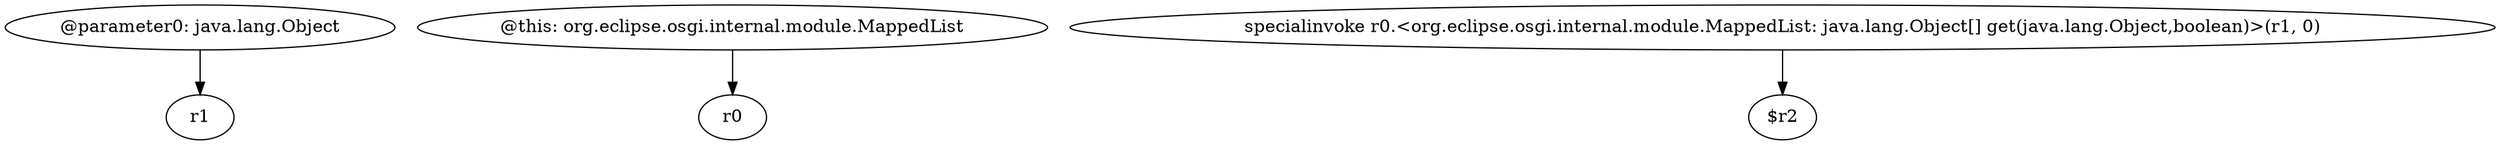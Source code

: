 digraph g {
0[label="@parameter0: java.lang.Object"]
1[label="r1"]
0->1[label=""]
2[label="@this: org.eclipse.osgi.internal.module.MappedList"]
3[label="r0"]
2->3[label=""]
4[label="specialinvoke r0.<org.eclipse.osgi.internal.module.MappedList: java.lang.Object[] get(java.lang.Object,boolean)>(r1, 0)"]
5[label="$r2"]
4->5[label=""]
}